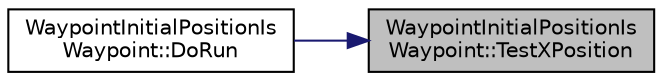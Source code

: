 digraph "WaypointInitialPositionIsWaypoint::TestXPosition"
{
 // LATEX_PDF_SIZE
  edge [fontname="Helvetica",fontsize="10",labelfontname="Helvetica",labelfontsize="10"];
  node [fontname="Helvetica",fontsize="10",shape=record];
  rankdir="RL";
  Node1 [label="WaypointInitialPositionIs\lWaypoint::TestXPosition",height=0.2,width=0.4,color="black", fillcolor="grey75", style="filled", fontcolor="black",tooltip="Text X position function."];
  Node1 -> Node2 [dir="back",color="midnightblue",fontsize="10",style="solid",fontname="Helvetica"];
  Node2 [label="WaypointInitialPositionIs\lWaypoint::DoRun",height=0.2,width=0.4,color="black", fillcolor="white", style="filled",URL="$class_waypoint_initial_position_is_waypoint.html#a277c97216e4f4c2c7cfffc2bace527e2",tooltip="Implementation to actually run this TestCase."];
}
